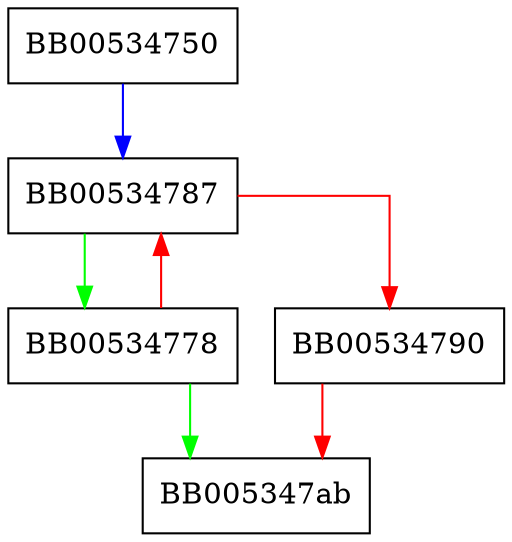 digraph acpt_write {
  node [shape="box"];
  graph [splines=ortho];
  BB00534750 -> BB00534787 [color="blue"];
  BB00534778 -> BB005347ab [color="green"];
  BB00534778 -> BB00534787 [color="red"];
  BB00534787 -> BB00534778 [color="green"];
  BB00534787 -> BB00534790 [color="red"];
  BB00534790 -> BB005347ab [color="red"];
}